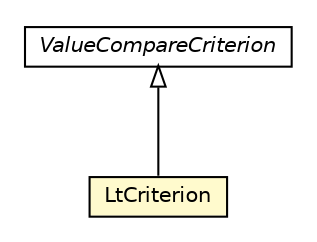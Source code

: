 #!/usr/local/bin/dot
#
# Class diagram 
# Generated by UMLGraph version R5_6_6-8-g8d7759 (http://www.umlgraph.org/)
#

digraph G {
	edge [fontname="Helvetica",fontsize=10,labelfontname="Helvetica",labelfontsize=10];
	node [fontname="Helvetica",fontsize=10,shape=plaintext];
	nodesep=0.25;
	ranksep=0.5;
	// org.dayatang.domain.internal.ValueCompareCriterion
	c64036 [label=<<table title="org.dayatang.domain.internal.ValueCompareCriterion" border="0" cellborder="1" cellspacing="0" cellpadding="2" port="p" href="./ValueCompareCriterion.html">
		<tr><td><table border="0" cellspacing="0" cellpadding="1">
<tr><td align="center" balign="center"><font face="Helvetica-Oblique"> ValueCompareCriterion </font></td></tr>
		</table></td></tr>
		</table>>, URL="./ValueCompareCriterion.html", fontname="Helvetica", fontcolor="black", fontsize=10.0];
	// org.dayatang.domain.internal.LtCriterion
	c64054 [label=<<table title="org.dayatang.domain.internal.LtCriterion" border="0" cellborder="1" cellspacing="0" cellpadding="2" port="p" bgcolor="lemonChiffon" href="./LtCriterion.html">
		<tr><td><table border="0" cellspacing="0" cellpadding="1">
<tr><td align="center" balign="center"> LtCriterion </td></tr>
		</table></td></tr>
		</table>>, URL="./LtCriterion.html", fontname="Helvetica", fontcolor="black", fontsize=10.0];
	//org.dayatang.domain.internal.LtCriterion extends org.dayatang.domain.internal.ValueCompareCriterion
	c64036:p -> c64054:p [dir=back,arrowtail=empty];
}

